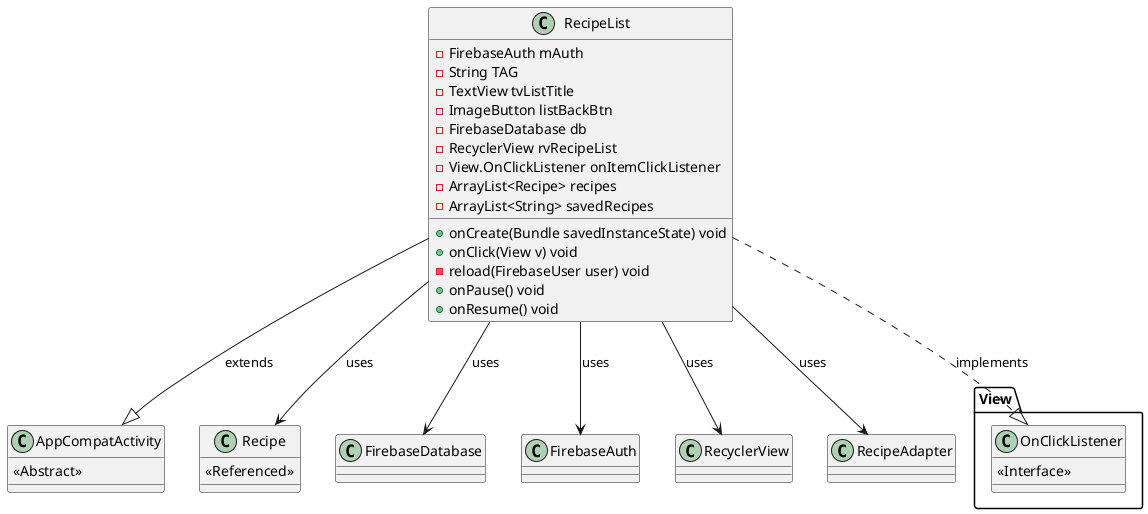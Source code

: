 @startuml

class RecipeList {
        -FirebaseAuth mAuth
        -String TAG
        -TextView tvListTitle
        -ImageButton listBackBtn
        -FirebaseDatabase db
        -RecyclerView rvRecipeList
        -View.OnClickListener onItemClickListener
        -ArrayList<Recipe> recipes
        -ArrayList<String> savedRecipes

        +onCreate(Bundle savedInstanceState) void
        +onClick(View v) void
        -reload(FirebaseUser user) void
        +onPause() void
        +onResume() void
    }

    class AppCompatActivity {
        <<Abstract>>
    }

    class View.OnClickListener {
        <<Interface>>
    }

    class Recipe {
        <<Referenced>>
    }

    RecipeList --|> AppCompatActivity : extends
    RecipeList ..|> View.OnClickListener : implements

    RecipeList --> FirebaseDatabase : uses
    RecipeList --> FirebaseAuth : uses
    RecipeList --> Recipe : uses
    RecipeList --> RecyclerView : uses
    RecipeList --> RecipeAdapter : uses

@enduml
